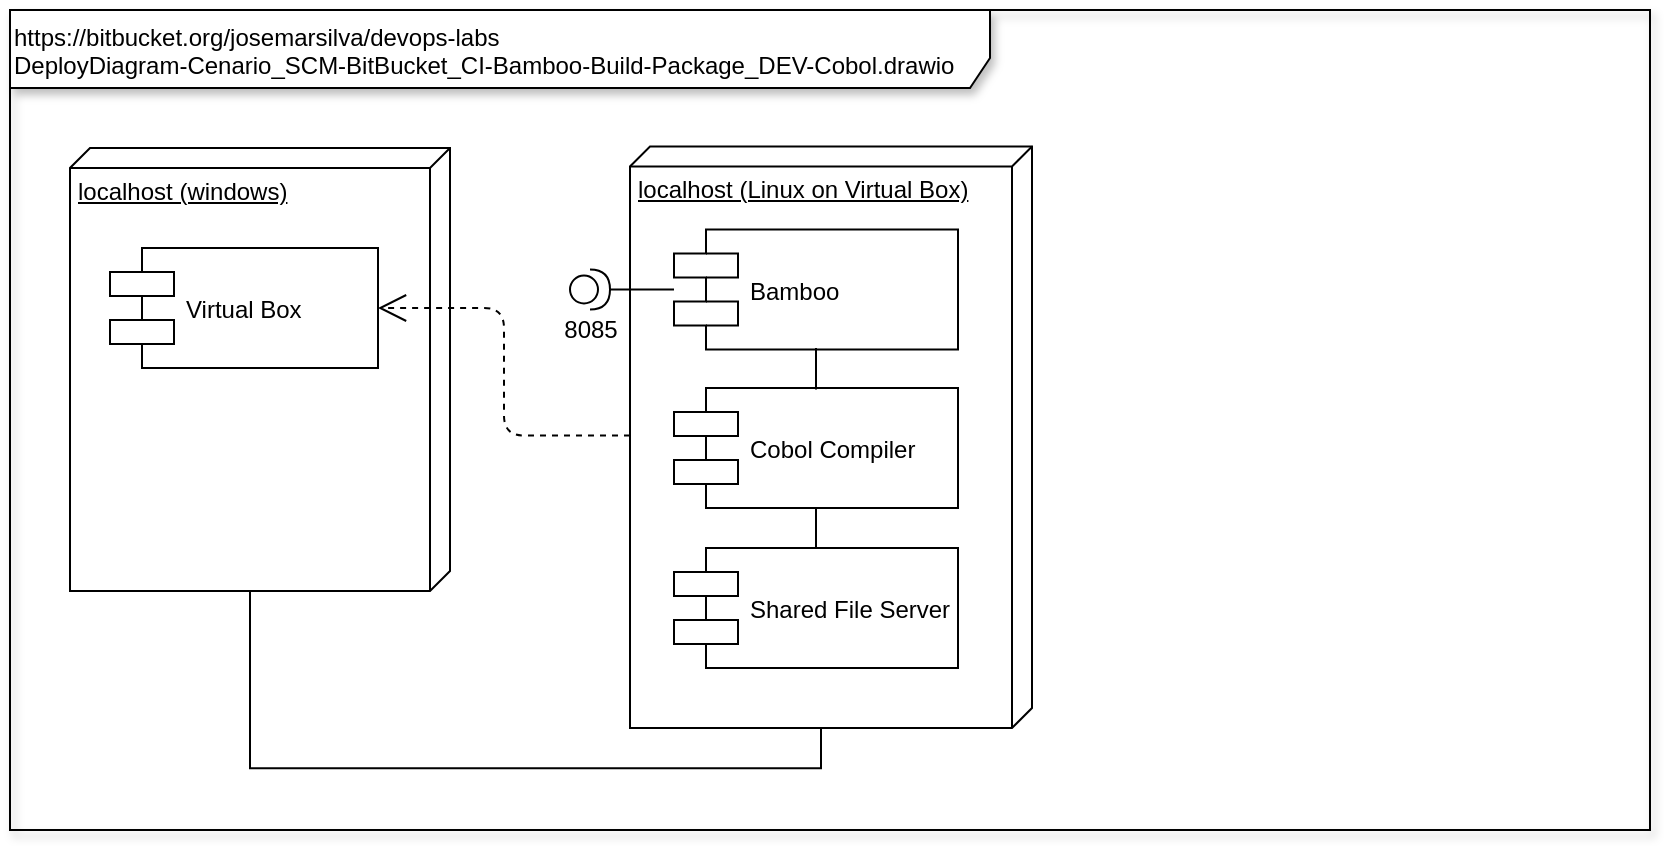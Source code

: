<mxfile version="12.6.5" type="device"><diagram id="c1af6ed1-5dd4-e5cc-a44b-6a3fdba68739" name="Page-1"><mxGraphModel dx="868" dy="534" grid="1" gridSize="10" guides="1" tooltips="1" connect="1" arrows="1" fold="1" page="1" pageScale="1" pageWidth="827" pageHeight="1169" background="#ffffff" math="0" shadow="0"><root><mxCell id="0"/><mxCell id="1" parent="0"/><mxCell id="3" value="https://bitbucket.org/josemarsilva/devops-labs&lt;br&gt;DeployDiagram-Cenario_SCM-BitBucket_CI-Bamboo-Build-Package_DEV-Cobol.drawio&lt;br&gt;" style="shape=umlFrame;whiteSpace=wrap;html=1;shadow=1;width=490;height=39;align=left;verticalAlign=top;" parent="1" vertex="1"><mxGeometry y="1" width="820" height="410" as="geometry"/></mxCell><mxCell id="Llj_DVeraHlv_tfa0gMR-32" style="rounded=0;orthogonalLoop=1;jettySize=auto;html=1;entryX=0;entryY=0;entryDx=290.75;entryDy=105.5;entryPerimeter=0;endArrow=none;endFill=0;exitX=0;exitY=0;exitDx=221.5;exitDy=100;exitPerimeter=0;edgeStyle=orthogonalEdgeStyle;" parent="1" source="1h4oordIncqZEZS934fF-22" target="Llj_DVeraHlv_tfa0gMR-19" edge="1"><mxGeometry relative="1" as="geometry"><mxPoint x="237" y="271.856" as="sourcePoint"/></mxGeometry></mxCell><mxCell id="1h4oordIncqZEZS934fF-22" value="localhost (windows)" style="verticalAlign=top;align=left;spacingTop=8;spacingLeft=2;spacingRight=12;shape=cube;size=10;direction=south;fontStyle=4;html=1;" parent="1" vertex="1"><mxGeometry x="30" y="70" width="190" height="221.5" as="geometry"/></mxCell><mxCell id="1h4oordIncqZEZS934fF-23" value="Virtual Box" style="shape=component;align=left;spacingLeft=36;fillColor=none;" parent="1" vertex="1"><mxGeometry x="50" y="120" width="134" height="60" as="geometry"/></mxCell><mxCell id="Llj_DVeraHlv_tfa0gMR-19" value="localhost (Linux on Virtual Box)" style="verticalAlign=top;align=left;spacingTop=8;spacingLeft=2;spacingRight=12;shape=cube;size=10;direction=south;fontStyle=4;html=1;" parent="1" vertex="1"><mxGeometry x="310" y="69.25" width="201" height="290.75" as="geometry"/></mxCell><mxCell id="Llj_DVeraHlv_tfa0gMR-22" value="" style="endArrow=open;endSize=12;dashed=1;html=1;exitX=0.497;exitY=1;exitDx=0;exitDy=0;exitPerimeter=0;entryX=1;entryY=0.5;entryDx=0;entryDy=0;edgeStyle=orthogonalEdgeStyle;" parent="1" source="Llj_DVeraHlv_tfa0gMR-19" target="1h4oordIncqZEZS934fF-23" edge="1"><mxGeometry width="160" relative="1" as="geometry"><mxPoint x="180" y="350" as="sourcePoint"/><mxPoint x="340" y="350" as="targetPoint"/></mxGeometry></mxCell><mxCell id="Llj_DVeraHlv_tfa0gMR-25" value="Bamboo" style="shape=component;align=left;spacingLeft=36;gradientColor=none;fillColor=none;" parent="1" vertex="1"><mxGeometry x="332" y="110.75" width="142" height="60" as="geometry"/></mxCell><mxCell id="Llj_DVeraHlv_tfa0gMR-27" style="edgeStyle=orthogonalEdgeStyle;rounded=0;orthogonalLoop=1;jettySize=auto;html=1;endArrow=none;endFill=0;exitX=1;exitY=0.5;exitDx=0;exitDy=0;exitPerimeter=0;" parent="1" source="Llj_DVeraHlv_tfa0gMR-26" target="Llj_DVeraHlv_tfa0gMR-25" edge="1"><mxGeometry relative="1" as="geometry"><mxPoint x="290" y="140.75" as="sourcePoint"/></mxGeometry></mxCell><mxCell id="Llj_DVeraHlv_tfa0gMR-26" value="8085" style="shape=providedRequiredInterface;html=1;verticalLabelPosition=bottom;" parent="1" vertex="1"><mxGeometry x="280" y="130.75" width="20" height="20" as="geometry"/></mxCell><mxCell id="KFX5yVFyB7q5undyYD3m-19" style="edgeStyle=orthogonalEdgeStyle;rounded=0;orthogonalLoop=1;jettySize=auto;html=1;endArrow=none;endFill=0;" edge="1" parent="1" source="Llj_DVeraHlv_tfa0gMR-31" target="Llj_DVeraHlv_tfa0gMR-25"><mxGeometry relative="1" as="geometry"/></mxCell><mxCell id="KFX5yVFyB7q5undyYD3m-21" style="edgeStyle=orthogonalEdgeStyle;rounded=0;orthogonalLoop=1;jettySize=auto;html=1;endArrow=none;endFill=0;" edge="1" parent="1" source="Llj_DVeraHlv_tfa0gMR-31" target="KFX5yVFyB7q5undyYD3m-20"><mxGeometry relative="1" as="geometry"/></mxCell><mxCell id="Llj_DVeraHlv_tfa0gMR-31" value="Cobol Compiler" style="shape=component;align=left;spacingLeft=36;fillColor=none;" parent="1" vertex="1"><mxGeometry x="332" y="190" width="142" height="60" as="geometry"/></mxCell><mxCell id="KFX5yVFyB7q5undyYD3m-20" value="Shared File Server" style="shape=component;align=left;spacingLeft=36;fillColor=none;" vertex="1" parent="1"><mxGeometry x="332" y="270" width="142" height="60" as="geometry"/></mxCell><mxCell id="19" value="Untitled Layer" parent="0"/></root></mxGraphModel></diagram></mxfile>